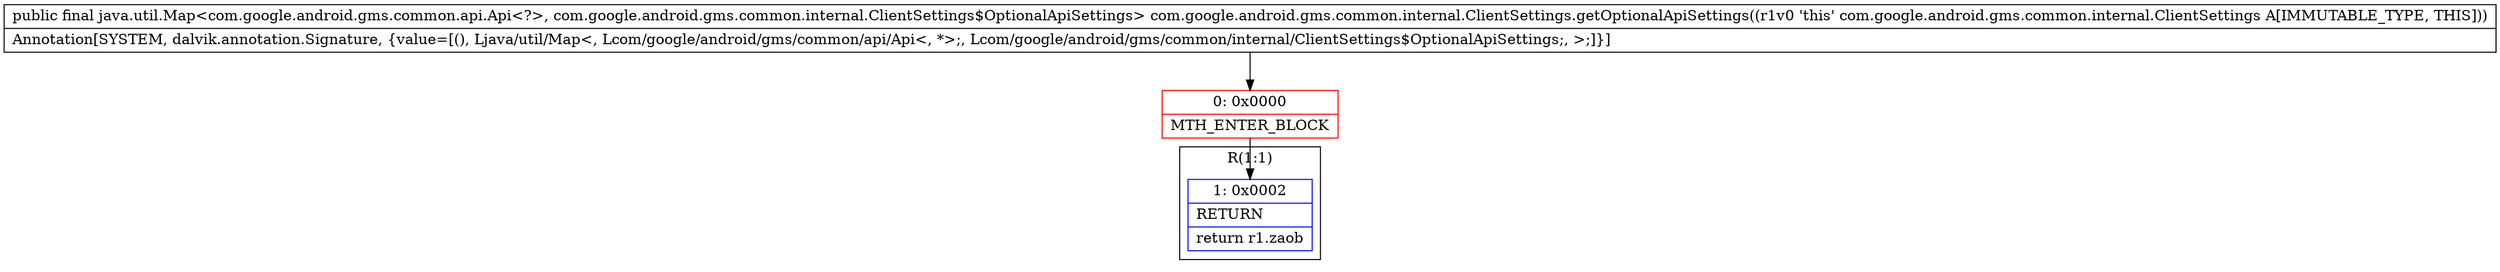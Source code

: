 digraph "CFG forcom.google.android.gms.common.internal.ClientSettings.getOptionalApiSettings()Ljava\/util\/Map;" {
subgraph cluster_Region_641801500 {
label = "R(1:1)";
node [shape=record,color=blue];
Node_1 [shape=record,label="{1\:\ 0x0002|RETURN\l|return r1.zaob\l}"];
}
Node_0 [shape=record,color=red,label="{0\:\ 0x0000|MTH_ENTER_BLOCK\l}"];
MethodNode[shape=record,label="{public final java.util.Map\<com.google.android.gms.common.api.Api\<?\>, com.google.android.gms.common.internal.ClientSettings$OptionalApiSettings\> com.google.android.gms.common.internal.ClientSettings.getOptionalApiSettings((r1v0 'this' com.google.android.gms.common.internal.ClientSettings A[IMMUTABLE_TYPE, THIS]))  | Annotation[SYSTEM, dalvik.annotation.Signature, \{value=[(), Ljava\/util\/Map\<, Lcom\/google\/android\/gms\/common\/api\/Api\<, *\>;, Lcom\/google\/android\/gms\/common\/internal\/ClientSettings$OptionalApiSettings;, \>;]\}]\l}"];
MethodNode -> Node_0;
Node_0 -> Node_1;
}


